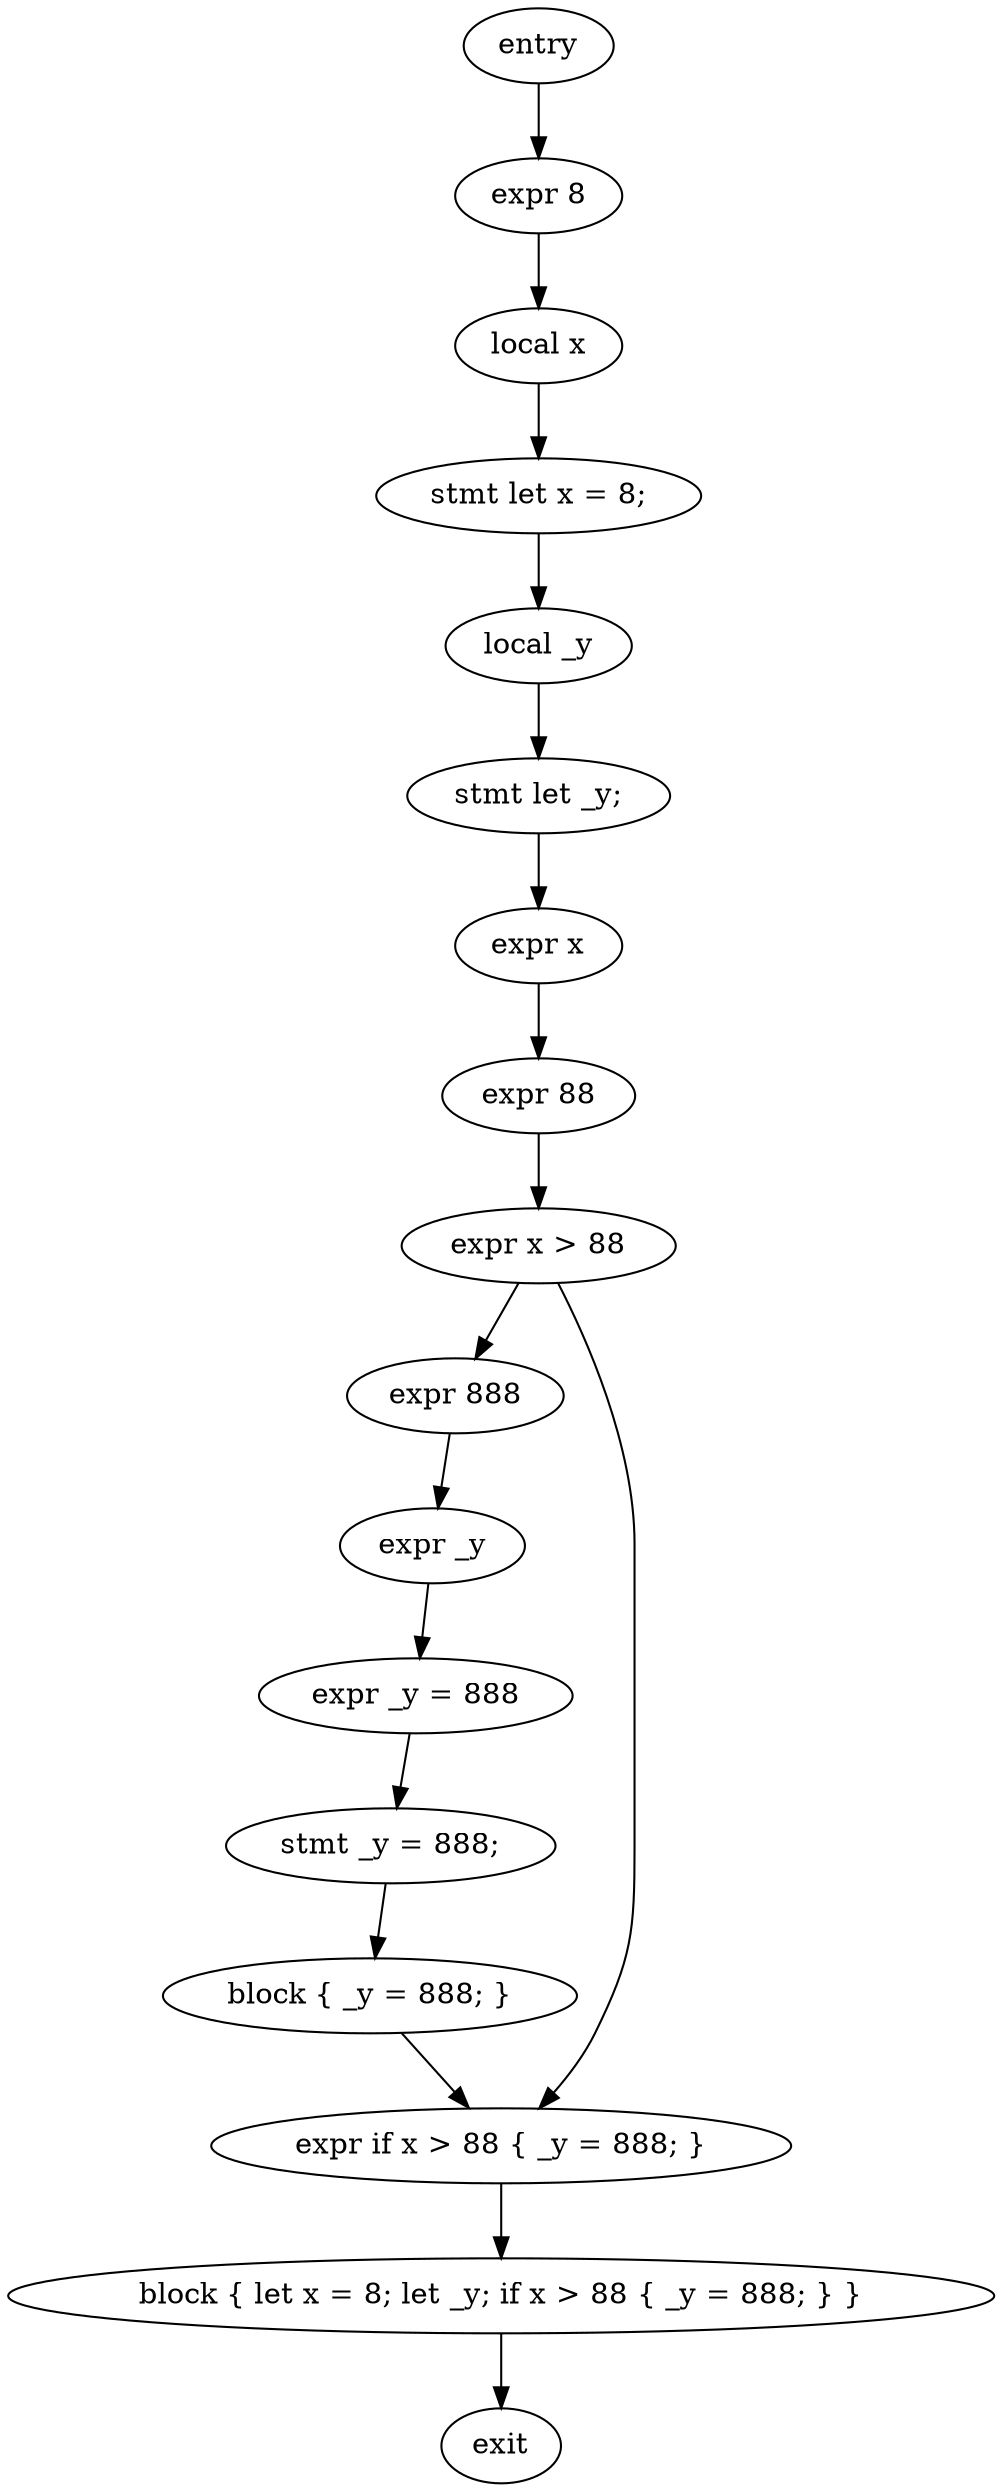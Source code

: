 digraph block {
    N0[label="entry"];
    N1[label="exit"];
    N2[label="expr 8"];
    N3[label="local x"];
    N4[label="stmt let x = 8;"];
    N5[label="local _y"];
    N6[label="stmt let _y;"];
    N7[label="expr x"];
    N8[label="expr 88"];
    N9[label="expr x > 88"];
    N10[label="expr 888"];
    N11[label="expr _y"];
    N12[label="expr _y = 888"];
    N13[label="stmt _y = 888;"];
    N14[label="block { _y = 888; }"];
    N15[label="expr if x > 88 { _y = 888; }"];
    N16[label="block { let x = 8; let _y; if x > 88 { _y = 888; } }"];
    N0 -> N2;
    N2 -> N3;
    N3 -> N4;
    N4 -> N5;
    N5 -> N6;
    N6 -> N7;
    N7 -> N8;
    N8 -> N9;
    N9 -> N10;
    N10 -> N11;
    N11 -> N12;
    N12 -> N13;
    N13 -> N14;
    N9 -> N15;
    N14 -> N15;
    N15 -> N16;
    N16 -> N1;
}
